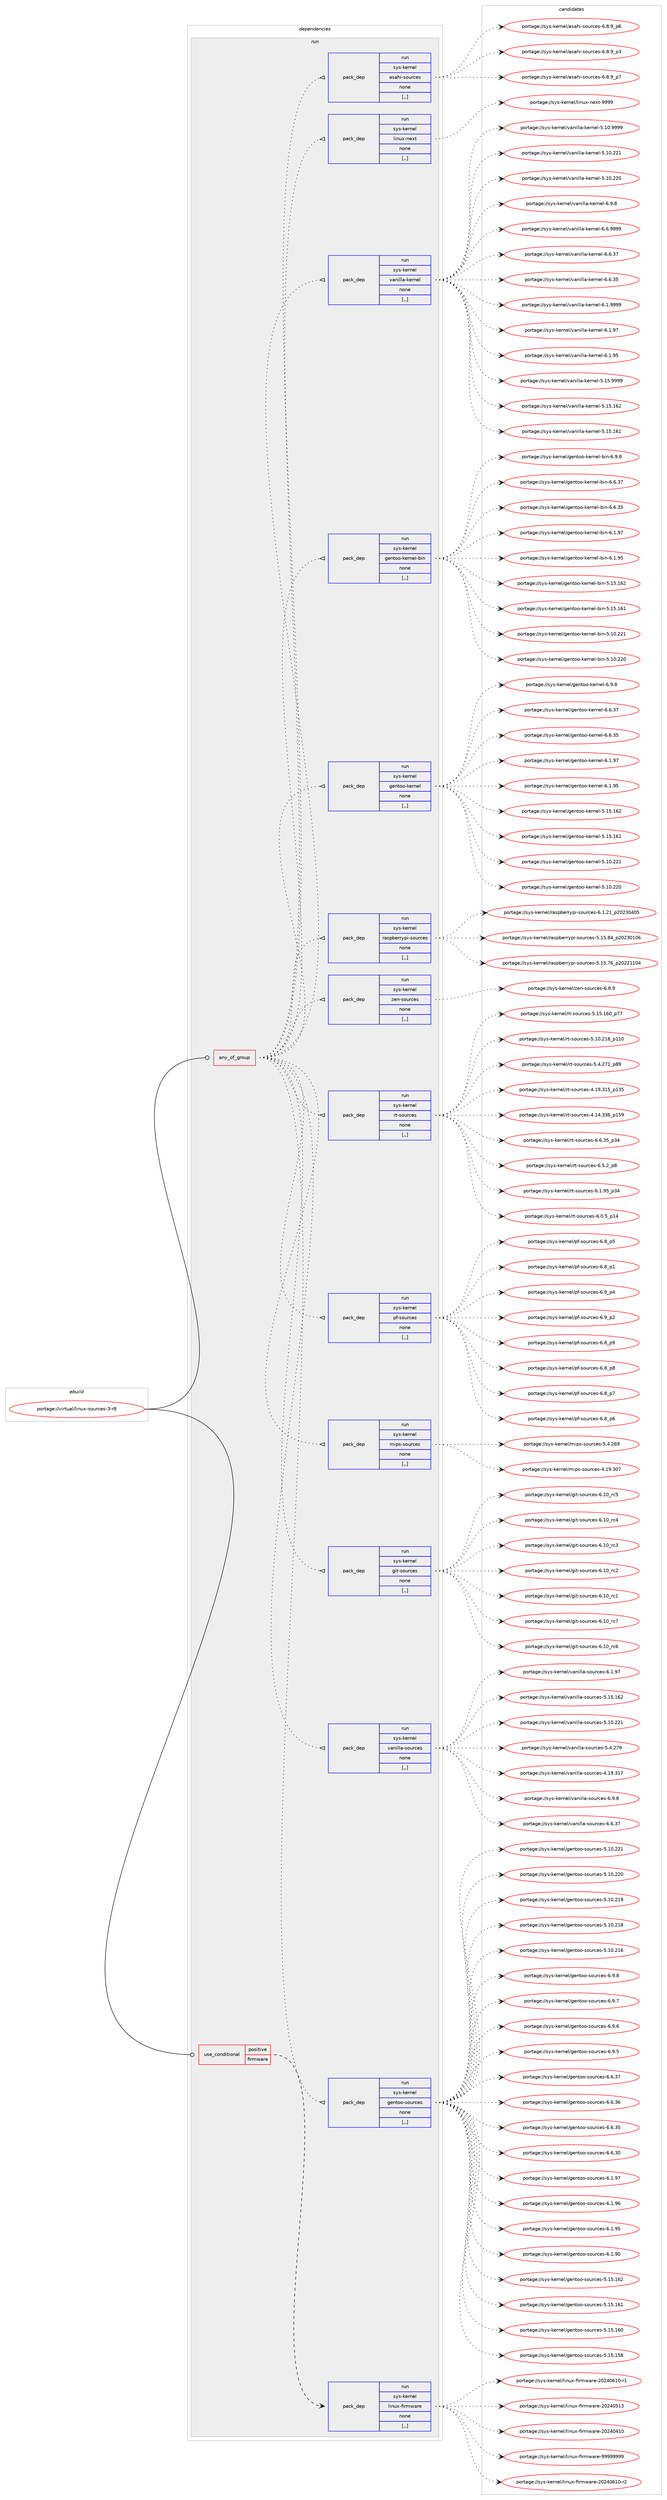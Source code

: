 digraph prolog {

# *************
# Graph options
# *************

newrank=true;
concentrate=true;
compound=true;
graph [rankdir=LR,fontname=Helvetica,fontsize=10,ranksep=1.5];#, ranksep=2.5, nodesep=0.2];
edge  [arrowhead=vee];
node  [fontname=Helvetica,fontsize=10];

# **********
# The ebuild
# **********

subgraph cluster_leftcol {
color=gray;
rank=same;
label=<<i>ebuild</i>>;
id [label="portage://virtual/linux-sources-3-r8", color=red, width=4, href="../virtual/linux-sources-3-r8.svg"];
}

# ****************
# The dependencies
# ****************

subgraph cluster_midcol {
color=gray;
label=<<i>dependencies</i>>;
subgraph cluster_compile {
fillcolor="#eeeeee";
style=filled;
label=<<i>compile</i>>;
}
subgraph cluster_compileandrun {
fillcolor="#eeeeee";
style=filled;
label=<<i>compile and run</i>>;
}
subgraph cluster_run {
fillcolor="#eeeeee";
style=filled;
label=<<i>run</i>>;
subgraph any29 {
dependency3861 [label=<<TABLE BORDER="0" CELLBORDER="1" CELLSPACING="0" CELLPADDING="4"><TR><TD CELLPADDING="10">any_of_group</TD></TR></TABLE>>, shape=none, color=red];subgraph pack3303 {
dependency3862 [label=<<TABLE BORDER="0" CELLBORDER="1" CELLSPACING="0" CELLPADDING="4" WIDTH="220"><TR><TD ROWSPAN="6" CELLPADDING="30">pack_dep</TD></TR><TR><TD WIDTH="110">run</TD></TR><TR><TD>sys-kernel</TD></TR><TR><TD>gentoo-sources</TD></TR><TR><TD>none</TD></TR><TR><TD>[,,]</TD></TR></TABLE>>, shape=none, color=blue];
}
dependency3861:e -> dependency3862:w [weight=20,style="dotted",arrowhead="oinv"];
subgraph pack3304 {
dependency3863 [label=<<TABLE BORDER="0" CELLBORDER="1" CELLSPACING="0" CELLPADDING="4" WIDTH="220"><TR><TD ROWSPAN="6" CELLPADDING="30">pack_dep</TD></TR><TR><TD WIDTH="110">run</TD></TR><TR><TD>sys-kernel</TD></TR><TR><TD>vanilla-sources</TD></TR><TR><TD>none</TD></TR><TR><TD>[,,]</TD></TR></TABLE>>, shape=none, color=blue];
}
dependency3861:e -> dependency3863:w [weight=20,style="dotted",arrowhead="oinv"];
subgraph pack3305 {
dependency3864 [label=<<TABLE BORDER="0" CELLBORDER="1" CELLSPACING="0" CELLPADDING="4" WIDTH="220"><TR><TD ROWSPAN="6" CELLPADDING="30">pack_dep</TD></TR><TR><TD WIDTH="110">run</TD></TR><TR><TD>sys-kernel</TD></TR><TR><TD>git-sources</TD></TR><TR><TD>none</TD></TR><TR><TD>[,,]</TD></TR></TABLE>>, shape=none, color=blue];
}
dependency3861:e -> dependency3864:w [weight=20,style="dotted",arrowhead="oinv"];
subgraph pack3306 {
dependency3865 [label=<<TABLE BORDER="0" CELLBORDER="1" CELLSPACING="0" CELLPADDING="4" WIDTH="220"><TR><TD ROWSPAN="6" CELLPADDING="30">pack_dep</TD></TR><TR><TD WIDTH="110">run</TD></TR><TR><TD>sys-kernel</TD></TR><TR><TD>mips-sources</TD></TR><TR><TD>none</TD></TR><TR><TD>[,,]</TD></TR></TABLE>>, shape=none, color=blue];
}
dependency3861:e -> dependency3865:w [weight=20,style="dotted",arrowhead="oinv"];
subgraph pack3307 {
dependency3866 [label=<<TABLE BORDER="0" CELLBORDER="1" CELLSPACING="0" CELLPADDING="4" WIDTH="220"><TR><TD ROWSPAN="6" CELLPADDING="30">pack_dep</TD></TR><TR><TD WIDTH="110">run</TD></TR><TR><TD>sys-kernel</TD></TR><TR><TD>pf-sources</TD></TR><TR><TD>none</TD></TR><TR><TD>[,,]</TD></TR></TABLE>>, shape=none, color=blue];
}
dependency3861:e -> dependency3866:w [weight=20,style="dotted",arrowhead="oinv"];
subgraph pack3308 {
dependency3867 [label=<<TABLE BORDER="0" CELLBORDER="1" CELLSPACING="0" CELLPADDING="4" WIDTH="220"><TR><TD ROWSPAN="6" CELLPADDING="30">pack_dep</TD></TR><TR><TD WIDTH="110">run</TD></TR><TR><TD>sys-kernel</TD></TR><TR><TD>rt-sources</TD></TR><TR><TD>none</TD></TR><TR><TD>[,,]</TD></TR></TABLE>>, shape=none, color=blue];
}
dependency3861:e -> dependency3867:w [weight=20,style="dotted",arrowhead="oinv"];
subgraph pack3309 {
dependency3868 [label=<<TABLE BORDER="0" CELLBORDER="1" CELLSPACING="0" CELLPADDING="4" WIDTH="220"><TR><TD ROWSPAN="6" CELLPADDING="30">pack_dep</TD></TR><TR><TD WIDTH="110">run</TD></TR><TR><TD>sys-kernel</TD></TR><TR><TD>zen-sources</TD></TR><TR><TD>none</TD></TR><TR><TD>[,,]</TD></TR></TABLE>>, shape=none, color=blue];
}
dependency3861:e -> dependency3868:w [weight=20,style="dotted",arrowhead="oinv"];
subgraph pack3310 {
dependency3869 [label=<<TABLE BORDER="0" CELLBORDER="1" CELLSPACING="0" CELLPADDING="4" WIDTH="220"><TR><TD ROWSPAN="6" CELLPADDING="30">pack_dep</TD></TR><TR><TD WIDTH="110">run</TD></TR><TR><TD>sys-kernel</TD></TR><TR><TD>raspberrypi-sources</TD></TR><TR><TD>none</TD></TR><TR><TD>[,,]</TD></TR></TABLE>>, shape=none, color=blue];
}
dependency3861:e -> dependency3869:w [weight=20,style="dotted",arrowhead="oinv"];
subgraph pack3311 {
dependency3870 [label=<<TABLE BORDER="0" CELLBORDER="1" CELLSPACING="0" CELLPADDING="4" WIDTH="220"><TR><TD ROWSPAN="6" CELLPADDING="30">pack_dep</TD></TR><TR><TD WIDTH="110">run</TD></TR><TR><TD>sys-kernel</TD></TR><TR><TD>gentoo-kernel</TD></TR><TR><TD>none</TD></TR><TR><TD>[,,]</TD></TR></TABLE>>, shape=none, color=blue];
}
dependency3861:e -> dependency3870:w [weight=20,style="dotted",arrowhead="oinv"];
subgraph pack3312 {
dependency3871 [label=<<TABLE BORDER="0" CELLBORDER="1" CELLSPACING="0" CELLPADDING="4" WIDTH="220"><TR><TD ROWSPAN="6" CELLPADDING="30">pack_dep</TD></TR><TR><TD WIDTH="110">run</TD></TR><TR><TD>sys-kernel</TD></TR><TR><TD>gentoo-kernel-bin</TD></TR><TR><TD>none</TD></TR><TR><TD>[,,]</TD></TR></TABLE>>, shape=none, color=blue];
}
dependency3861:e -> dependency3871:w [weight=20,style="dotted",arrowhead="oinv"];
subgraph pack3313 {
dependency3872 [label=<<TABLE BORDER="0" CELLBORDER="1" CELLSPACING="0" CELLPADDING="4" WIDTH="220"><TR><TD ROWSPAN="6" CELLPADDING="30">pack_dep</TD></TR><TR><TD WIDTH="110">run</TD></TR><TR><TD>sys-kernel</TD></TR><TR><TD>vanilla-kernel</TD></TR><TR><TD>none</TD></TR><TR><TD>[,,]</TD></TR></TABLE>>, shape=none, color=blue];
}
dependency3861:e -> dependency3872:w [weight=20,style="dotted",arrowhead="oinv"];
subgraph pack3314 {
dependency3873 [label=<<TABLE BORDER="0" CELLBORDER="1" CELLSPACING="0" CELLPADDING="4" WIDTH="220"><TR><TD ROWSPAN="6" CELLPADDING="30">pack_dep</TD></TR><TR><TD WIDTH="110">run</TD></TR><TR><TD>sys-kernel</TD></TR><TR><TD>linux-next</TD></TR><TR><TD>none</TD></TR><TR><TD>[,,]</TD></TR></TABLE>>, shape=none, color=blue];
}
dependency3861:e -> dependency3873:w [weight=20,style="dotted",arrowhead="oinv"];
subgraph pack3315 {
dependency3874 [label=<<TABLE BORDER="0" CELLBORDER="1" CELLSPACING="0" CELLPADDING="4" WIDTH="220"><TR><TD ROWSPAN="6" CELLPADDING="30">pack_dep</TD></TR><TR><TD WIDTH="110">run</TD></TR><TR><TD>sys-kernel</TD></TR><TR><TD>asahi-sources</TD></TR><TR><TD>none</TD></TR><TR><TD>[,,]</TD></TR></TABLE>>, shape=none, color=blue];
}
dependency3861:e -> dependency3874:w [weight=20,style="dotted",arrowhead="oinv"];
}
id:e -> dependency3861:w [weight=20,style="solid",arrowhead="odot"];
subgraph cond531 {
dependency3875 [label=<<TABLE BORDER="0" CELLBORDER="1" CELLSPACING="0" CELLPADDING="4"><TR><TD ROWSPAN="3" CELLPADDING="10">use_conditional</TD></TR><TR><TD>positive</TD></TR><TR><TD>firmware</TD></TR></TABLE>>, shape=none, color=red];
subgraph pack3316 {
dependency3876 [label=<<TABLE BORDER="0" CELLBORDER="1" CELLSPACING="0" CELLPADDING="4" WIDTH="220"><TR><TD ROWSPAN="6" CELLPADDING="30">pack_dep</TD></TR><TR><TD WIDTH="110">run</TD></TR><TR><TD>sys-kernel</TD></TR><TR><TD>linux-firmware</TD></TR><TR><TD>none</TD></TR><TR><TD>[,,]</TD></TR></TABLE>>, shape=none, color=blue];
}
dependency3875:e -> dependency3876:w [weight=20,style="dashed",arrowhead="vee"];
}
id:e -> dependency3875:w [weight=20,style="solid",arrowhead="odot"];
}
}

# **************
# The candidates
# **************

subgraph cluster_choices {
rank=same;
color=gray;
label=<<i>candidates</i>>;

subgraph choice3303 {
color=black;
nodesep=1;
choice11512111545107101114110101108471031011101161111114511511111711499101115455446574656 [label="portage://sys-kernel/gentoo-sources-6.9.8", color=red, width=4,href="../sys-kernel/gentoo-sources-6.9.8.svg"];
choice11512111545107101114110101108471031011101161111114511511111711499101115455446574655 [label="portage://sys-kernel/gentoo-sources-6.9.7", color=red, width=4,href="../sys-kernel/gentoo-sources-6.9.7.svg"];
choice11512111545107101114110101108471031011101161111114511511111711499101115455446574654 [label="portage://sys-kernel/gentoo-sources-6.9.6", color=red, width=4,href="../sys-kernel/gentoo-sources-6.9.6.svg"];
choice11512111545107101114110101108471031011101161111114511511111711499101115455446574653 [label="portage://sys-kernel/gentoo-sources-6.9.5", color=red, width=4,href="../sys-kernel/gentoo-sources-6.9.5.svg"];
choice1151211154510710111411010110847103101110116111111451151111171149910111545544654465155 [label="portage://sys-kernel/gentoo-sources-6.6.37", color=red, width=4,href="../sys-kernel/gentoo-sources-6.6.37.svg"];
choice1151211154510710111411010110847103101110116111111451151111171149910111545544654465154 [label="portage://sys-kernel/gentoo-sources-6.6.36", color=red, width=4,href="../sys-kernel/gentoo-sources-6.6.36.svg"];
choice1151211154510710111411010110847103101110116111111451151111171149910111545544654465153 [label="portage://sys-kernel/gentoo-sources-6.6.35", color=red, width=4,href="../sys-kernel/gentoo-sources-6.6.35.svg"];
choice1151211154510710111411010110847103101110116111111451151111171149910111545544654465148 [label="portage://sys-kernel/gentoo-sources-6.6.30", color=red, width=4,href="../sys-kernel/gentoo-sources-6.6.30.svg"];
choice1151211154510710111411010110847103101110116111111451151111171149910111545544649465755 [label="portage://sys-kernel/gentoo-sources-6.1.97", color=red, width=4,href="../sys-kernel/gentoo-sources-6.1.97.svg"];
choice1151211154510710111411010110847103101110116111111451151111171149910111545544649465754 [label="portage://sys-kernel/gentoo-sources-6.1.96", color=red, width=4,href="../sys-kernel/gentoo-sources-6.1.96.svg"];
choice1151211154510710111411010110847103101110116111111451151111171149910111545544649465753 [label="portage://sys-kernel/gentoo-sources-6.1.95", color=red, width=4,href="../sys-kernel/gentoo-sources-6.1.95.svg"];
choice1151211154510710111411010110847103101110116111111451151111171149910111545544649465748 [label="portage://sys-kernel/gentoo-sources-6.1.90", color=red, width=4,href="../sys-kernel/gentoo-sources-6.1.90.svg"];
choice11512111545107101114110101108471031011101161111114511511111711499101115455346495346495450 [label="portage://sys-kernel/gentoo-sources-5.15.162", color=red, width=4,href="../sys-kernel/gentoo-sources-5.15.162.svg"];
choice11512111545107101114110101108471031011101161111114511511111711499101115455346495346495449 [label="portage://sys-kernel/gentoo-sources-5.15.161", color=red, width=4,href="../sys-kernel/gentoo-sources-5.15.161.svg"];
choice11512111545107101114110101108471031011101161111114511511111711499101115455346495346495448 [label="portage://sys-kernel/gentoo-sources-5.15.160", color=red, width=4,href="../sys-kernel/gentoo-sources-5.15.160.svg"];
choice11512111545107101114110101108471031011101161111114511511111711499101115455346495346495356 [label="portage://sys-kernel/gentoo-sources-5.15.158", color=red, width=4,href="../sys-kernel/gentoo-sources-5.15.158.svg"];
choice11512111545107101114110101108471031011101161111114511511111711499101115455346494846505049 [label="portage://sys-kernel/gentoo-sources-5.10.221", color=red, width=4,href="../sys-kernel/gentoo-sources-5.10.221.svg"];
choice11512111545107101114110101108471031011101161111114511511111711499101115455346494846505048 [label="portage://sys-kernel/gentoo-sources-5.10.220", color=red, width=4,href="../sys-kernel/gentoo-sources-5.10.220.svg"];
choice11512111545107101114110101108471031011101161111114511511111711499101115455346494846504957 [label="portage://sys-kernel/gentoo-sources-5.10.219", color=red, width=4,href="../sys-kernel/gentoo-sources-5.10.219.svg"];
choice11512111545107101114110101108471031011101161111114511511111711499101115455346494846504956 [label="portage://sys-kernel/gentoo-sources-5.10.218", color=red, width=4,href="../sys-kernel/gentoo-sources-5.10.218.svg"];
choice11512111545107101114110101108471031011101161111114511511111711499101115455346494846504954 [label="portage://sys-kernel/gentoo-sources-5.10.216", color=red, width=4,href="../sys-kernel/gentoo-sources-5.10.216.svg"];
dependency3862:e -> choice11512111545107101114110101108471031011101161111114511511111711499101115455446574656:w [style=dotted,weight="100"];
dependency3862:e -> choice11512111545107101114110101108471031011101161111114511511111711499101115455446574655:w [style=dotted,weight="100"];
dependency3862:e -> choice11512111545107101114110101108471031011101161111114511511111711499101115455446574654:w [style=dotted,weight="100"];
dependency3862:e -> choice11512111545107101114110101108471031011101161111114511511111711499101115455446574653:w [style=dotted,weight="100"];
dependency3862:e -> choice1151211154510710111411010110847103101110116111111451151111171149910111545544654465155:w [style=dotted,weight="100"];
dependency3862:e -> choice1151211154510710111411010110847103101110116111111451151111171149910111545544654465154:w [style=dotted,weight="100"];
dependency3862:e -> choice1151211154510710111411010110847103101110116111111451151111171149910111545544654465153:w [style=dotted,weight="100"];
dependency3862:e -> choice1151211154510710111411010110847103101110116111111451151111171149910111545544654465148:w [style=dotted,weight="100"];
dependency3862:e -> choice1151211154510710111411010110847103101110116111111451151111171149910111545544649465755:w [style=dotted,weight="100"];
dependency3862:e -> choice1151211154510710111411010110847103101110116111111451151111171149910111545544649465754:w [style=dotted,weight="100"];
dependency3862:e -> choice1151211154510710111411010110847103101110116111111451151111171149910111545544649465753:w [style=dotted,weight="100"];
dependency3862:e -> choice1151211154510710111411010110847103101110116111111451151111171149910111545544649465748:w [style=dotted,weight="100"];
dependency3862:e -> choice11512111545107101114110101108471031011101161111114511511111711499101115455346495346495450:w [style=dotted,weight="100"];
dependency3862:e -> choice11512111545107101114110101108471031011101161111114511511111711499101115455346495346495449:w [style=dotted,weight="100"];
dependency3862:e -> choice11512111545107101114110101108471031011101161111114511511111711499101115455346495346495448:w [style=dotted,weight="100"];
dependency3862:e -> choice11512111545107101114110101108471031011101161111114511511111711499101115455346495346495356:w [style=dotted,weight="100"];
dependency3862:e -> choice11512111545107101114110101108471031011101161111114511511111711499101115455346494846505049:w [style=dotted,weight="100"];
dependency3862:e -> choice11512111545107101114110101108471031011101161111114511511111711499101115455346494846505048:w [style=dotted,weight="100"];
dependency3862:e -> choice11512111545107101114110101108471031011101161111114511511111711499101115455346494846504957:w [style=dotted,weight="100"];
dependency3862:e -> choice11512111545107101114110101108471031011101161111114511511111711499101115455346494846504956:w [style=dotted,weight="100"];
dependency3862:e -> choice11512111545107101114110101108471031011101161111114511511111711499101115455346494846504954:w [style=dotted,weight="100"];
}
subgraph choice3304 {
color=black;
nodesep=1;
choice115121115451071011141101011084711897110105108108974511511111711499101115455446574656 [label="portage://sys-kernel/vanilla-sources-6.9.8", color=red, width=4,href="../sys-kernel/vanilla-sources-6.9.8.svg"];
choice11512111545107101114110101108471189711010510810897451151111171149910111545544654465155 [label="portage://sys-kernel/vanilla-sources-6.6.37", color=red, width=4,href="../sys-kernel/vanilla-sources-6.6.37.svg"];
choice11512111545107101114110101108471189711010510810897451151111171149910111545544649465755 [label="portage://sys-kernel/vanilla-sources-6.1.97", color=red, width=4,href="../sys-kernel/vanilla-sources-6.1.97.svg"];
choice115121115451071011141101011084711897110105108108974511511111711499101115455346495346495450 [label="portage://sys-kernel/vanilla-sources-5.15.162", color=red, width=4,href="../sys-kernel/vanilla-sources-5.15.162.svg"];
choice115121115451071011141101011084711897110105108108974511511111711499101115455346494846505049 [label="portage://sys-kernel/vanilla-sources-5.10.221", color=red, width=4,href="../sys-kernel/vanilla-sources-5.10.221.svg"];
choice1151211154510710111411010110847118971101051081089745115111117114991011154553465246505557 [label="portage://sys-kernel/vanilla-sources-5.4.279", color=red, width=4,href="../sys-kernel/vanilla-sources-5.4.279.svg"];
choice115121115451071011141101011084711897110105108108974511511111711499101115455246495746514955 [label="portage://sys-kernel/vanilla-sources-4.19.317", color=red, width=4,href="../sys-kernel/vanilla-sources-4.19.317.svg"];
dependency3863:e -> choice115121115451071011141101011084711897110105108108974511511111711499101115455446574656:w [style=dotted,weight="100"];
dependency3863:e -> choice11512111545107101114110101108471189711010510810897451151111171149910111545544654465155:w [style=dotted,weight="100"];
dependency3863:e -> choice11512111545107101114110101108471189711010510810897451151111171149910111545544649465755:w [style=dotted,weight="100"];
dependency3863:e -> choice115121115451071011141101011084711897110105108108974511511111711499101115455346495346495450:w [style=dotted,weight="100"];
dependency3863:e -> choice115121115451071011141101011084711897110105108108974511511111711499101115455346494846505049:w [style=dotted,weight="100"];
dependency3863:e -> choice1151211154510710111411010110847118971101051081089745115111117114991011154553465246505557:w [style=dotted,weight="100"];
dependency3863:e -> choice115121115451071011141101011084711897110105108108974511511111711499101115455246495746514955:w [style=dotted,weight="100"];
}
subgraph choice3305 {
color=black;
nodesep=1;
choice115121115451071011141101011084710310511645115111117114991011154554464948951149955 [label="portage://sys-kernel/git-sources-6.10_rc7", color=red, width=4,href="../sys-kernel/git-sources-6.10_rc7.svg"];
choice115121115451071011141101011084710310511645115111117114991011154554464948951149954 [label="portage://sys-kernel/git-sources-6.10_rc6", color=red, width=4,href="../sys-kernel/git-sources-6.10_rc6.svg"];
choice115121115451071011141101011084710310511645115111117114991011154554464948951149953 [label="portage://sys-kernel/git-sources-6.10_rc5", color=red, width=4,href="../sys-kernel/git-sources-6.10_rc5.svg"];
choice115121115451071011141101011084710310511645115111117114991011154554464948951149952 [label="portage://sys-kernel/git-sources-6.10_rc4", color=red, width=4,href="../sys-kernel/git-sources-6.10_rc4.svg"];
choice115121115451071011141101011084710310511645115111117114991011154554464948951149951 [label="portage://sys-kernel/git-sources-6.10_rc3", color=red, width=4,href="../sys-kernel/git-sources-6.10_rc3.svg"];
choice115121115451071011141101011084710310511645115111117114991011154554464948951149950 [label="portage://sys-kernel/git-sources-6.10_rc2", color=red, width=4,href="../sys-kernel/git-sources-6.10_rc2.svg"];
choice115121115451071011141101011084710310511645115111117114991011154554464948951149949 [label="portage://sys-kernel/git-sources-6.10_rc1", color=red, width=4,href="../sys-kernel/git-sources-6.10_rc1.svg"];
dependency3864:e -> choice115121115451071011141101011084710310511645115111117114991011154554464948951149955:w [style=dotted,weight="100"];
dependency3864:e -> choice115121115451071011141101011084710310511645115111117114991011154554464948951149954:w [style=dotted,weight="100"];
dependency3864:e -> choice115121115451071011141101011084710310511645115111117114991011154554464948951149953:w [style=dotted,weight="100"];
dependency3864:e -> choice115121115451071011141101011084710310511645115111117114991011154554464948951149952:w [style=dotted,weight="100"];
dependency3864:e -> choice115121115451071011141101011084710310511645115111117114991011154554464948951149951:w [style=dotted,weight="100"];
dependency3864:e -> choice115121115451071011141101011084710310511645115111117114991011154554464948951149950:w [style=dotted,weight="100"];
dependency3864:e -> choice115121115451071011141101011084710310511645115111117114991011154554464948951149949:w [style=dotted,weight="100"];
}
subgraph choice3306 {
color=black;
nodesep=1;
choice115121115451071011141101011084710910511211545115111117114991011154553465246505457 [label="portage://sys-kernel/mips-sources-5.4.269", color=red, width=4,href="../sys-kernel/mips-sources-5.4.269.svg"];
choice11512111545107101114110101108471091051121154511511111711499101115455246495746514855 [label="portage://sys-kernel/mips-sources-4.19.307", color=red, width=4,href="../sys-kernel/mips-sources-4.19.307.svg"];
dependency3865:e -> choice115121115451071011141101011084710910511211545115111117114991011154553465246505457:w [style=dotted,weight="100"];
dependency3865:e -> choice11512111545107101114110101108471091051121154511511111711499101115455246495746514855:w [style=dotted,weight="100"];
}
subgraph choice3307 {
color=black;
nodesep=1;
choice11512111545107101114110101108471121024511511111711499101115455446579511252 [label="portage://sys-kernel/pf-sources-6.9_p4", color=red, width=4,href="../sys-kernel/pf-sources-6.9_p4.svg"];
choice11512111545107101114110101108471121024511511111711499101115455446579511250 [label="portage://sys-kernel/pf-sources-6.9_p2", color=red, width=4,href="../sys-kernel/pf-sources-6.9_p2.svg"];
choice11512111545107101114110101108471121024511511111711499101115455446569511257 [label="portage://sys-kernel/pf-sources-6.8_p9", color=red, width=4,href="../sys-kernel/pf-sources-6.8_p9.svg"];
choice11512111545107101114110101108471121024511511111711499101115455446569511256 [label="portage://sys-kernel/pf-sources-6.8_p8", color=red, width=4,href="../sys-kernel/pf-sources-6.8_p8.svg"];
choice11512111545107101114110101108471121024511511111711499101115455446569511255 [label="portage://sys-kernel/pf-sources-6.8_p7", color=red, width=4,href="../sys-kernel/pf-sources-6.8_p7.svg"];
choice11512111545107101114110101108471121024511511111711499101115455446569511254 [label="portage://sys-kernel/pf-sources-6.8_p6", color=red, width=4,href="../sys-kernel/pf-sources-6.8_p6.svg"];
choice11512111545107101114110101108471121024511511111711499101115455446569511253 [label="portage://sys-kernel/pf-sources-6.8_p5", color=red, width=4,href="../sys-kernel/pf-sources-6.8_p5.svg"];
choice11512111545107101114110101108471121024511511111711499101115455446569511249 [label="portage://sys-kernel/pf-sources-6.8_p1", color=red, width=4,href="../sys-kernel/pf-sources-6.8_p1.svg"];
dependency3866:e -> choice11512111545107101114110101108471121024511511111711499101115455446579511252:w [style=dotted,weight="100"];
dependency3866:e -> choice11512111545107101114110101108471121024511511111711499101115455446579511250:w [style=dotted,weight="100"];
dependency3866:e -> choice11512111545107101114110101108471121024511511111711499101115455446569511257:w [style=dotted,weight="100"];
dependency3866:e -> choice11512111545107101114110101108471121024511511111711499101115455446569511256:w [style=dotted,weight="100"];
dependency3866:e -> choice11512111545107101114110101108471121024511511111711499101115455446569511255:w [style=dotted,weight="100"];
dependency3866:e -> choice11512111545107101114110101108471121024511511111711499101115455446569511254:w [style=dotted,weight="100"];
dependency3866:e -> choice11512111545107101114110101108471121024511511111711499101115455446569511253:w [style=dotted,weight="100"];
dependency3866:e -> choice11512111545107101114110101108471121024511511111711499101115455446569511249:w [style=dotted,weight="100"];
}
subgraph choice3308 {
color=black;
nodesep=1;
choice1151211154510710111411010110847114116451151111171149910111545544654465153951125152 [label="portage://sys-kernel/rt-sources-6.6.35_p34", color=red, width=4,href="../sys-kernel/rt-sources-6.6.35_p34.svg"];
choice115121115451071011141101011084711411645115111117114991011154554465346509511256 [label="portage://sys-kernel/rt-sources-6.5.2_p8", color=red, width=4,href="../sys-kernel/rt-sources-6.5.2_p8.svg"];
choice1151211154510710111411010110847114116451151111171149910111545544649465753951125152 [label="portage://sys-kernel/rt-sources-6.1.95_p34", color=red, width=4,href="../sys-kernel/rt-sources-6.1.95_p34.svg"];
choice11512111545107101114110101108471141164511511111711499101115455446484653951124952 [label="portage://sys-kernel/rt-sources-6.0.5_p14", color=red, width=4,href="../sys-kernel/rt-sources-6.0.5_p14.svg"];
choice11512111545107101114110101108471141164511511111711499101115455346495346495448951125555 [label="portage://sys-kernel/rt-sources-5.15.160_p77", color=red, width=4,href="../sys-kernel/rt-sources-5.15.160_p77.svg"];
choice1151211154510710111411010110847114116451151111171149910111545534649484650495695112494948 [label="portage://sys-kernel/rt-sources-5.10.218_p110", color=red, width=4,href="../sys-kernel/rt-sources-5.10.218_p110.svg"];
choice115121115451071011141101011084711411645115111117114991011154553465246505549951125657 [label="portage://sys-kernel/rt-sources-5.4.271_p89", color=red, width=4,href="../sys-kernel/rt-sources-5.4.271_p89.svg"];
choice1151211154510710111411010110847114116451151111171149910111545524649574651495395112495153 [label="portage://sys-kernel/rt-sources-4.19.315_p135", color=red, width=4,href="../sys-kernel/rt-sources-4.19.315_p135.svg"];
choice1151211154510710111411010110847114116451151111171149910111545524649524651515495112495357 [label="portage://sys-kernel/rt-sources-4.14.336_p159", color=red, width=4,href="../sys-kernel/rt-sources-4.14.336_p159.svg"];
dependency3867:e -> choice1151211154510710111411010110847114116451151111171149910111545544654465153951125152:w [style=dotted,weight="100"];
dependency3867:e -> choice115121115451071011141101011084711411645115111117114991011154554465346509511256:w [style=dotted,weight="100"];
dependency3867:e -> choice1151211154510710111411010110847114116451151111171149910111545544649465753951125152:w [style=dotted,weight="100"];
dependency3867:e -> choice11512111545107101114110101108471141164511511111711499101115455446484653951124952:w [style=dotted,weight="100"];
dependency3867:e -> choice11512111545107101114110101108471141164511511111711499101115455346495346495448951125555:w [style=dotted,weight="100"];
dependency3867:e -> choice1151211154510710111411010110847114116451151111171149910111545534649484650495695112494948:w [style=dotted,weight="100"];
dependency3867:e -> choice115121115451071011141101011084711411645115111117114991011154553465246505549951125657:w [style=dotted,weight="100"];
dependency3867:e -> choice1151211154510710111411010110847114116451151111171149910111545524649574651495395112495153:w [style=dotted,weight="100"];
dependency3867:e -> choice1151211154510710111411010110847114116451151111171149910111545524649524651515495112495357:w [style=dotted,weight="100"];
}
subgraph choice3309 {
color=black;
nodesep=1;
choice11512111545107101114110101108471221011104511511111711499101115455446564657 [label="portage://sys-kernel/zen-sources-6.8.9", color=red, width=4,href="../sys-kernel/zen-sources-6.8.9.svg"];
dependency3868:e -> choice11512111545107101114110101108471221011104511511111711499101115455446564657:w [style=dotted,weight="100"];
}
subgraph choice3310 {
color=black;
nodesep=1;
choice11512111545107101114110101108471149711511298101114114121112105451151111171149910111545544649465049951125048505148524853 [label="portage://sys-kernel/raspberrypi-sources-6.1.21_p20230405", color=red, width=4,href="../sys-kernel/raspberrypi-sources-6.1.21_p20230405.svg"];
choice1151211154510710111411010110847114971151129810111411412111210545115111117114991011154553464953465652951125048505148494854 [label="portage://sys-kernel/raspberrypi-sources-5.15.84_p20230106", color=red, width=4,href="../sys-kernel/raspberrypi-sources-5.15.84_p20230106.svg"];
choice1151211154510710111411010110847114971151129810111411412111210545115111117114991011154553464953465554951125048505049494852 [label="portage://sys-kernel/raspberrypi-sources-5.15.76_p20221104", color=red, width=4,href="../sys-kernel/raspberrypi-sources-5.15.76_p20221104.svg"];
dependency3869:e -> choice11512111545107101114110101108471149711511298101114114121112105451151111171149910111545544649465049951125048505148524853:w [style=dotted,weight="100"];
dependency3869:e -> choice1151211154510710111411010110847114971151129810111411412111210545115111117114991011154553464953465652951125048505148494854:w [style=dotted,weight="100"];
dependency3869:e -> choice1151211154510710111411010110847114971151129810111411412111210545115111117114991011154553464953465554951125048505049494852:w [style=dotted,weight="100"];
}
subgraph choice3311 {
color=black;
nodesep=1;
choice115121115451071011141101011084710310111011611111145107101114110101108455446574656 [label="portage://sys-kernel/gentoo-kernel-6.9.8", color=red, width=4,href="../sys-kernel/gentoo-kernel-6.9.8.svg"];
choice11512111545107101114110101108471031011101161111114510710111411010110845544654465155 [label="portage://sys-kernel/gentoo-kernel-6.6.37", color=red, width=4,href="../sys-kernel/gentoo-kernel-6.6.37.svg"];
choice11512111545107101114110101108471031011101161111114510710111411010110845544654465153 [label="portage://sys-kernel/gentoo-kernel-6.6.35", color=red, width=4,href="../sys-kernel/gentoo-kernel-6.6.35.svg"];
choice11512111545107101114110101108471031011101161111114510710111411010110845544649465755 [label="portage://sys-kernel/gentoo-kernel-6.1.97", color=red, width=4,href="../sys-kernel/gentoo-kernel-6.1.97.svg"];
choice11512111545107101114110101108471031011101161111114510710111411010110845544649465753 [label="portage://sys-kernel/gentoo-kernel-6.1.95", color=red, width=4,href="../sys-kernel/gentoo-kernel-6.1.95.svg"];
choice115121115451071011141101011084710310111011611111145107101114110101108455346495346495450 [label="portage://sys-kernel/gentoo-kernel-5.15.162", color=red, width=4,href="../sys-kernel/gentoo-kernel-5.15.162.svg"];
choice115121115451071011141101011084710310111011611111145107101114110101108455346495346495449 [label="portage://sys-kernel/gentoo-kernel-5.15.161", color=red, width=4,href="../sys-kernel/gentoo-kernel-5.15.161.svg"];
choice115121115451071011141101011084710310111011611111145107101114110101108455346494846505049 [label="portage://sys-kernel/gentoo-kernel-5.10.221", color=red, width=4,href="../sys-kernel/gentoo-kernel-5.10.221.svg"];
choice115121115451071011141101011084710310111011611111145107101114110101108455346494846505048 [label="portage://sys-kernel/gentoo-kernel-5.10.220", color=red, width=4,href="../sys-kernel/gentoo-kernel-5.10.220.svg"];
dependency3870:e -> choice115121115451071011141101011084710310111011611111145107101114110101108455446574656:w [style=dotted,weight="100"];
dependency3870:e -> choice11512111545107101114110101108471031011101161111114510710111411010110845544654465155:w [style=dotted,weight="100"];
dependency3870:e -> choice11512111545107101114110101108471031011101161111114510710111411010110845544654465153:w [style=dotted,weight="100"];
dependency3870:e -> choice11512111545107101114110101108471031011101161111114510710111411010110845544649465755:w [style=dotted,weight="100"];
dependency3870:e -> choice11512111545107101114110101108471031011101161111114510710111411010110845544649465753:w [style=dotted,weight="100"];
dependency3870:e -> choice115121115451071011141101011084710310111011611111145107101114110101108455346495346495450:w [style=dotted,weight="100"];
dependency3870:e -> choice115121115451071011141101011084710310111011611111145107101114110101108455346495346495449:w [style=dotted,weight="100"];
dependency3870:e -> choice115121115451071011141101011084710310111011611111145107101114110101108455346494846505049:w [style=dotted,weight="100"];
dependency3870:e -> choice115121115451071011141101011084710310111011611111145107101114110101108455346494846505048:w [style=dotted,weight="100"];
}
subgraph choice3312 {
color=black;
nodesep=1;
choice1151211154510710111411010110847103101110116111111451071011141101011084598105110455446574656 [label="portage://sys-kernel/gentoo-kernel-bin-6.9.8", color=red, width=4,href="../sys-kernel/gentoo-kernel-bin-6.9.8.svg"];
choice115121115451071011141101011084710310111011611111145107101114110101108459810511045544654465155 [label="portage://sys-kernel/gentoo-kernel-bin-6.6.37", color=red, width=4,href="../sys-kernel/gentoo-kernel-bin-6.6.37.svg"];
choice115121115451071011141101011084710310111011611111145107101114110101108459810511045544654465153 [label="portage://sys-kernel/gentoo-kernel-bin-6.6.35", color=red, width=4,href="../sys-kernel/gentoo-kernel-bin-6.6.35.svg"];
choice115121115451071011141101011084710310111011611111145107101114110101108459810511045544649465755 [label="portage://sys-kernel/gentoo-kernel-bin-6.1.97", color=red, width=4,href="../sys-kernel/gentoo-kernel-bin-6.1.97.svg"];
choice115121115451071011141101011084710310111011611111145107101114110101108459810511045544649465753 [label="portage://sys-kernel/gentoo-kernel-bin-6.1.95", color=red, width=4,href="../sys-kernel/gentoo-kernel-bin-6.1.95.svg"];
choice1151211154510710111411010110847103101110116111111451071011141101011084598105110455346495346495450 [label="portage://sys-kernel/gentoo-kernel-bin-5.15.162", color=red, width=4,href="../sys-kernel/gentoo-kernel-bin-5.15.162.svg"];
choice1151211154510710111411010110847103101110116111111451071011141101011084598105110455346495346495449 [label="portage://sys-kernel/gentoo-kernel-bin-5.15.161", color=red, width=4,href="../sys-kernel/gentoo-kernel-bin-5.15.161.svg"];
choice1151211154510710111411010110847103101110116111111451071011141101011084598105110455346494846505049 [label="portage://sys-kernel/gentoo-kernel-bin-5.10.221", color=red, width=4,href="../sys-kernel/gentoo-kernel-bin-5.10.221.svg"];
choice1151211154510710111411010110847103101110116111111451071011141101011084598105110455346494846505048 [label="portage://sys-kernel/gentoo-kernel-bin-5.10.220", color=red, width=4,href="../sys-kernel/gentoo-kernel-bin-5.10.220.svg"];
dependency3871:e -> choice1151211154510710111411010110847103101110116111111451071011141101011084598105110455446574656:w [style=dotted,weight="100"];
dependency3871:e -> choice115121115451071011141101011084710310111011611111145107101114110101108459810511045544654465155:w [style=dotted,weight="100"];
dependency3871:e -> choice115121115451071011141101011084710310111011611111145107101114110101108459810511045544654465153:w [style=dotted,weight="100"];
dependency3871:e -> choice115121115451071011141101011084710310111011611111145107101114110101108459810511045544649465755:w [style=dotted,weight="100"];
dependency3871:e -> choice115121115451071011141101011084710310111011611111145107101114110101108459810511045544649465753:w [style=dotted,weight="100"];
dependency3871:e -> choice1151211154510710111411010110847103101110116111111451071011141101011084598105110455346495346495450:w [style=dotted,weight="100"];
dependency3871:e -> choice1151211154510710111411010110847103101110116111111451071011141101011084598105110455346495346495449:w [style=dotted,weight="100"];
dependency3871:e -> choice1151211154510710111411010110847103101110116111111451071011141101011084598105110455346494846505049:w [style=dotted,weight="100"];
dependency3871:e -> choice1151211154510710111411010110847103101110116111111451071011141101011084598105110455346494846505048:w [style=dotted,weight="100"];
}
subgraph choice3313 {
color=black;
nodesep=1;
choice1151211154510710111411010110847118971101051081089745107101114110101108455446574656 [label="portage://sys-kernel/vanilla-kernel-6.9.8", color=red, width=4,href="../sys-kernel/vanilla-kernel-6.9.8.svg"];
choice1151211154510710111411010110847118971101051081089745107101114110101108455446544657575757 [label="portage://sys-kernel/vanilla-kernel-6.6.9999", color=red, width=4,href="../sys-kernel/vanilla-kernel-6.6.9999.svg"];
choice115121115451071011141101011084711897110105108108974510710111411010110845544654465155 [label="portage://sys-kernel/vanilla-kernel-6.6.37", color=red, width=4,href="../sys-kernel/vanilla-kernel-6.6.37.svg"];
choice115121115451071011141101011084711897110105108108974510710111411010110845544654465153 [label="portage://sys-kernel/vanilla-kernel-6.6.35", color=red, width=4,href="../sys-kernel/vanilla-kernel-6.6.35.svg"];
choice1151211154510710111411010110847118971101051081089745107101114110101108455446494657575757 [label="portage://sys-kernel/vanilla-kernel-6.1.9999", color=red, width=4,href="../sys-kernel/vanilla-kernel-6.1.9999.svg"];
choice115121115451071011141101011084711897110105108108974510710111411010110845544649465755 [label="portage://sys-kernel/vanilla-kernel-6.1.97", color=red, width=4,href="../sys-kernel/vanilla-kernel-6.1.97.svg"];
choice115121115451071011141101011084711897110105108108974510710111411010110845544649465753 [label="portage://sys-kernel/vanilla-kernel-6.1.95", color=red, width=4,href="../sys-kernel/vanilla-kernel-6.1.95.svg"];
choice115121115451071011141101011084711897110105108108974510710111411010110845534649534657575757 [label="portage://sys-kernel/vanilla-kernel-5.15.9999", color=red, width=4,href="../sys-kernel/vanilla-kernel-5.15.9999.svg"];
choice1151211154510710111411010110847118971101051081089745107101114110101108455346495346495450 [label="portage://sys-kernel/vanilla-kernel-5.15.162", color=red, width=4,href="../sys-kernel/vanilla-kernel-5.15.162.svg"];
choice1151211154510710111411010110847118971101051081089745107101114110101108455346495346495449 [label="portage://sys-kernel/vanilla-kernel-5.15.161", color=red, width=4,href="../sys-kernel/vanilla-kernel-5.15.161.svg"];
choice115121115451071011141101011084711897110105108108974510710111411010110845534649484657575757 [label="portage://sys-kernel/vanilla-kernel-5.10.9999", color=red, width=4,href="../sys-kernel/vanilla-kernel-5.10.9999.svg"];
choice1151211154510710111411010110847118971101051081089745107101114110101108455346494846505049 [label="portage://sys-kernel/vanilla-kernel-5.10.221", color=red, width=4,href="../sys-kernel/vanilla-kernel-5.10.221.svg"];
choice1151211154510710111411010110847118971101051081089745107101114110101108455346494846505048 [label="portage://sys-kernel/vanilla-kernel-5.10.220", color=red, width=4,href="../sys-kernel/vanilla-kernel-5.10.220.svg"];
dependency3872:e -> choice1151211154510710111411010110847118971101051081089745107101114110101108455446574656:w [style=dotted,weight="100"];
dependency3872:e -> choice1151211154510710111411010110847118971101051081089745107101114110101108455446544657575757:w [style=dotted,weight="100"];
dependency3872:e -> choice115121115451071011141101011084711897110105108108974510710111411010110845544654465155:w [style=dotted,weight="100"];
dependency3872:e -> choice115121115451071011141101011084711897110105108108974510710111411010110845544654465153:w [style=dotted,weight="100"];
dependency3872:e -> choice1151211154510710111411010110847118971101051081089745107101114110101108455446494657575757:w [style=dotted,weight="100"];
dependency3872:e -> choice115121115451071011141101011084711897110105108108974510710111411010110845544649465755:w [style=dotted,weight="100"];
dependency3872:e -> choice115121115451071011141101011084711897110105108108974510710111411010110845544649465753:w [style=dotted,weight="100"];
dependency3872:e -> choice115121115451071011141101011084711897110105108108974510710111411010110845534649534657575757:w [style=dotted,weight="100"];
dependency3872:e -> choice1151211154510710111411010110847118971101051081089745107101114110101108455346495346495450:w [style=dotted,weight="100"];
dependency3872:e -> choice1151211154510710111411010110847118971101051081089745107101114110101108455346495346495449:w [style=dotted,weight="100"];
dependency3872:e -> choice115121115451071011141101011084711897110105108108974510710111411010110845534649484657575757:w [style=dotted,weight="100"];
dependency3872:e -> choice1151211154510710111411010110847118971101051081089745107101114110101108455346494846505049:w [style=dotted,weight="100"];
dependency3872:e -> choice1151211154510710111411010110847118971101051081089745107101114110101108455346494846505048:w [style=dotted,weight="100"];
}
subgraph choice3314 {
color=black;
nodesep=1;
choice1151211154510710111411010110847108105110117120451101011201164557575757 [label="portage://sys-kernel/linux-next-9999", color=red, width=4,href="../sys-kernel/linux-next-9999.svg"];
dependency3873:e -> choice1151211154510710111411010110847108105110117120451101011201164557575757:w [style=dotted,weight="100"];
}
subgraph choice3315 {
color=black;
nodesep=1;
choice1151211154510710111411010110847971159710410545115111117114991011154554465646579511255 [label="portage://sys-kernel/asahi-sources-6.8.9_p7", color=red, width=4,href="../sys-kernel/asahi-sources-6.8.9_p7.svg"];
choice1151211154510710111411010110847971159710410545115111117114991011154554465646579511254 [label="portage://sys-kernel/asahi-sources-6.8.9_p6", color=red, width=4,href="../sys-kernel/asahi-sources-6.8.9_p6.svg"];
choice1151211154510710111411010110847971159710410545115111117114991011154554465646579511251 [label="portage://sys-kernel/asahi-sources-6.8.9_p3", color=red, width=4,href="../sys-kernel/asahi-sources-6.8.9_p3.svg"];
dependency3874:e -> choice1151211154510710111411010110847971159710410545115111117114991011154554465646579511255:w [style=dotted,weight="100"];
dependency3874:e -> choice1151211154510710111411010110847971159710410545115111117114991011154554465646579511254:w [style=dotted,weight="100"];
dependency3874:e -> choice1151211154510710111411010110847971159710410545115111117114991011154554465646579511251:w [style=dotted,weight="100"];
}
subgraph choice3316 {
color=black;
nodesep=1;
choice11512111545107101114110101108471081051101171204510210511410911997114101455757575757575757 [label="portage://sys-kernel/linux-firmware-99999999", color=red, width=4,href="../sys-kernel/linux-firmware-99999999.svg"];
choice115121115451071011141101011084710810511011712045102105114109119971141014550485052485449484511450 [label="portage://sys-kernel/linux-firmware-20240610-r2", color=red, width=4,href="../sys-kernel/linux-firmware-20240610-r2.svg"];
choice115121115451071011141101011084710810511011712045102105114109119971141014550485052485449484511449 [label="portage://sys-kernel/linux-firmware-20240610-r1", color=red, width=4,href="../sys-kernel/linux-firmware-20240610-r1.svg"];
choice11512111545107101114110101108471081051101171204510210511410911997114101455048505248534951 [label="portage://sys-kernel/linux-firmware-20240513", color=red, width=4,href="../sys-kernel/linux-firmware-20240513.svg"];
choice11512111545107101114110101108471081051101171204510210511410911997114101455048505248524948 [label="portage://sys-kernel/linux-firmware-20240410", color=red, width=4,href="../sys-kernel/linux-firmware-20240410.svg"];
dependency3876:e -> choice11512111545107101114110101108471081051101171204510210511410911997114101455757575757575757:w [style=dotted,weight="100"];
dependency3876:e -> choice115121115451071011141101011084710810511011712045102105114109119971141014550485052485449484511450:w [style=dotted,weight="100"];
dependency3876:e -> choice115121115451071011141101011084710810511011712045102105114109119971141014550485052485449484511449:w [style=dotted,weight="100"];
dependency3876:e -> choice11512111545107101114110101108471081051101171204510210511410911997114101455048505248534951:w [style=dotted,weight="100"];
dependency3876:e -> choice11512111545107101114110101108471081051101171204510210511410911997114101455048505248524948:w [style=dotted,weight="100"];
}
}

}
